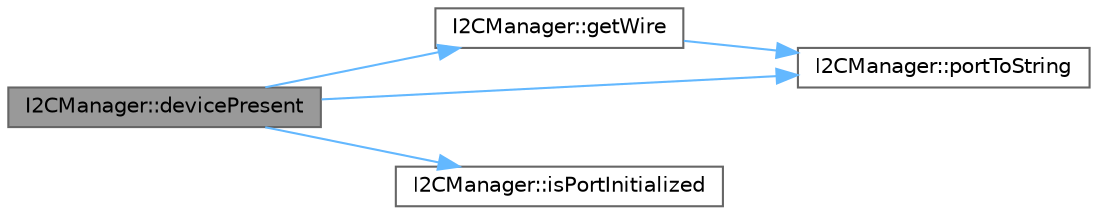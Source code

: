 digraph "I2CManager::devicePresent"
{
 // LATEX_PDF_SIZE
  bgcolor="transparent";
  edge [fontname=Helvetica,fontsize=10,labelfontname=Helvetica,labelfontsize=10];
  node [fontname=Helvetica,fontsize=10,shape=box,height=0.2,width=0.4];
  rankdir="LR";
  Node1 [id="Node000001",label="I2CManager::devicePresent",height=0.2,width=0.4,color="gray40", fillcolor="grey60", style="filled", fontcolor="black",tooltip="Check if a device is present at the specified address on a specific I2C port."];
  Node1 -> Node2 [id="edge1_Node000001_Node000002",color="steelblue1",style="solid",tooltip=" "];
  Node2 [id="Node000002",label="I2CManager::getWire",height=0.2,width=0.4,color="grey40", fillcolor="white", style="filled",URL="$class_i2_c_manager.html#ab355e02449b1995ef0a1b06873da700c",tooltip="Get the TwoWire object for a specific I2C port."];
  Node2 -> Node3 [id="edge2_Node000002_Node000003",color="steelblue1",style="solid",tooltip=" "];
  Node3 [id="Node000003",label="I2CManager::portToString",height=0.2,width=0.4,color="grey40", fillcolor="white", style="filled",URL="$class_i2_c_manager.html#ad9ebf3c8541e2fa0fd1131f3d68391de",tooltip="Convert I2CPort enum to string."];
  Node1 -> Node4 [id="edge3_Node000001_Node000004",color="steelblue1",style="solid",tooltip=" "];
  Node4 [id="Node000004",label="I2CManager::isPortInitialized",height=0.2,width=0.4,color="grey40", fillcolor="white", style="filled",URL="$class_i2_c_manager.html#ae6de290f0cc8eaa0b253a91300be0770",tooltip="Check if a specific I2C port is initialized."];
  Node1 -> Node3 [id="edge4_Node000001_Node000003",color="steelblue1",style="solid",tooltip=" "];
}
